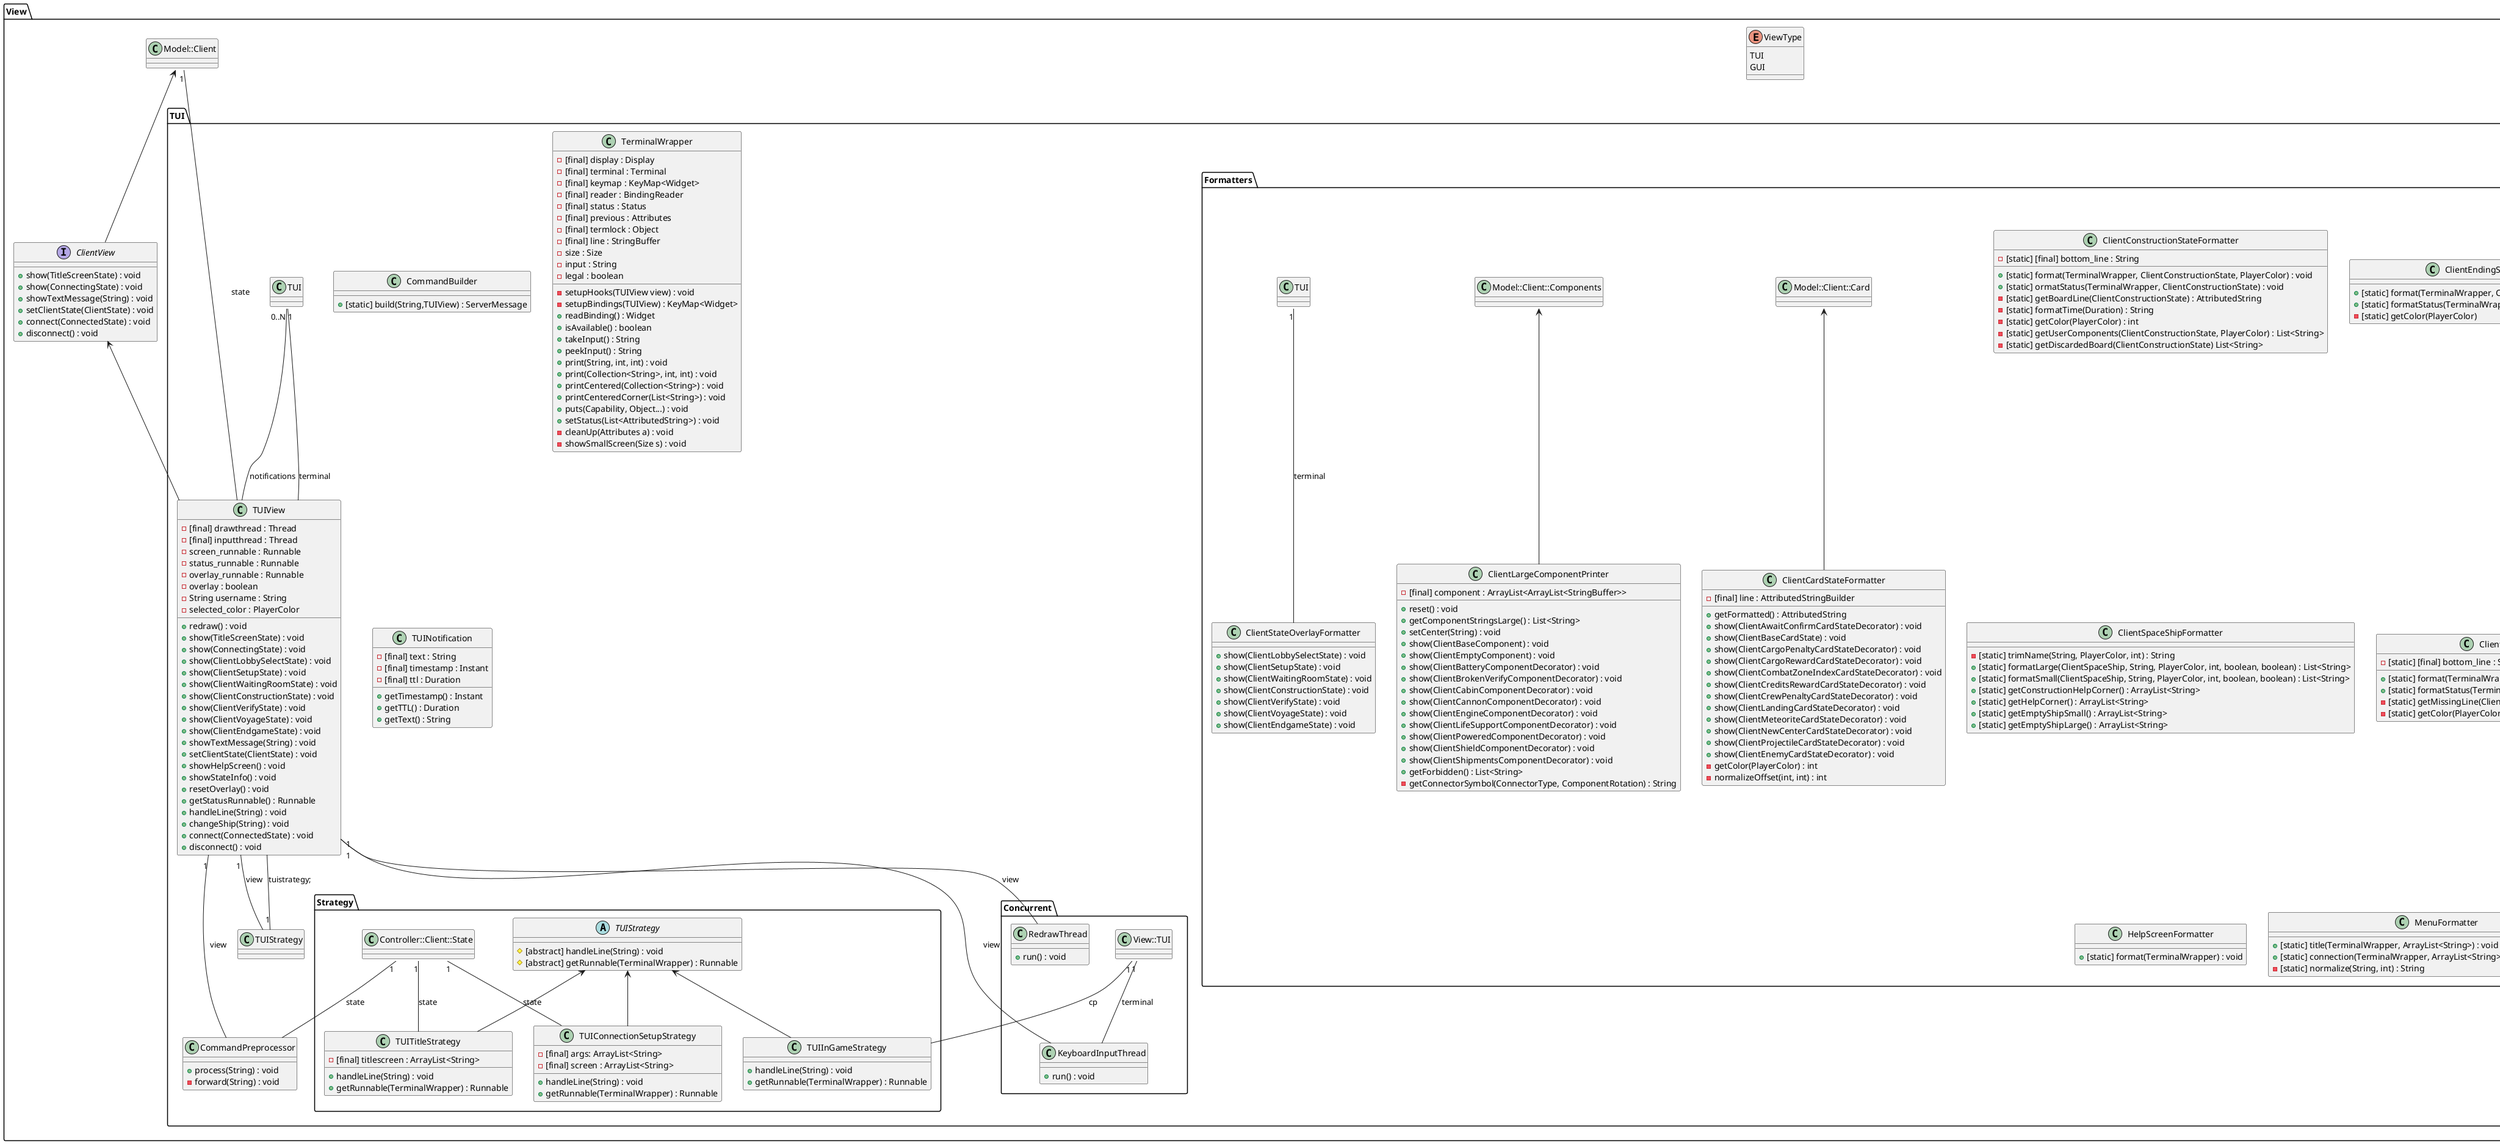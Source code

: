 @startuml view

package View {

    enum ViewType {
        TUI
        GUI
    }

    Model::Client::ClientStateVisitor <-- ClientView
    interface ClientView {
        {method} + show(TitleScreenState) : void
	    {method} + show(ConnectingState) : void
	    {method} + showTextMessage(String) : void
	    {method} + setClientState(ClientState) : void
	    {method} + connect(ConnectedState) : void
	    {method} + disconnect() : void
    }

    package TUI {

        ClientView <-- TUIView
        TUIStrategy "1" -- TUIView:tuistrategy;
        TUI::TUINotification "0..N" -- TUIView:notifications
        TUI::TerminalWrapper "1" -- TUIView:terminal
        Model::Client::ClientState "1" -- TUIView:state
        class TUIView {
	        {field} - [final] drawthread : Thread
            {field} - [final] inputthread : Thread
	        {field} - screen_runnable : Runnable
	        {field} - status_runnable : Runnable
            {field} - overlay_runnable : Runnable
	        {field} - overlay : boolean
            {field} - String username : String
            {field} - selected_color : PlayerColor
            {method} + redraw() : void
	        {method} + show(TitleScreenState) : void
	        {method} + show(ConnectingState) : void
	        {method} + show(ClientLobbySelectState) : void
	        {method} + show(ClientSetupState) : void
	        {method} + show(ClientWaitingRoomState) : void
	        {method} + show(ClientConstructionState) : void
	        {method} + show(ClientVerifyState) : void
	        {method} + show(ClientVoyageState) : void
	        {method} + show(ClientEndgameState) : void
	        {method} + showTextMessage(String) : void
	        {method} + setClientState(ClientState) : void
	        {method} + showHelpScreen() : void
	        {method} + showStateInfo() : void
	        {method} + resetOverlay() : void
	        {method} + getStatusRunnable() : Runnable
	        {method} + handleLine(String) : void
	        {method} + changeShip(String) : void
            {method} + connect(ConnectedState) : void
	        {method} + disconnect() : void
        }

        package Concurrent {
            
            View::TUI::TerminalWrapper "1" -- KeyboardInputThread:terminal
            TUIView "1" -- KeyboardInputThread:view
            class KeyboardInputThread {
                {method} + run() : void
            }

            TUIView "1" -- RedrawThread:view
            class RedrawThread {
                {method} + run() : void
            }

        }

        package Formatters {

            Model::Client::Card::ClientCardStateVisitor <-- ClientCardStateFormatter
            class ClientCardStateFormatter {
                {field} - [final] line : AttributedStringBuilder
                {method} + getFormatted() : AttributedString
                {method} + show(ClientAwaitConfirmCardStateDecorator) : void
                {method} + show(ClientBaseCardState) : void
                {method} + show(ClientCargoPenaltyCardStateDecorator) : void
                {method} + show(ClientCargoRewardCardStateDecorator) : void
                {method} + show(ClientCombatZoneIndexCardStateDecorator) : void
                {method} + show(ClientCreditsRewardCardStateDecorator) : void
                {method} + show(ClientCrewPenaltyCardStateDecorator) : void
                {method} + show(ClientLandingCardStateDecorator) : void
                {method} + show(ClientMeteoriteCardStateDecorator) : void
                {method} + show(ClientNewCenterCardStateDecorator) : void
                {method} + show(ClientProjectileCardStateDecorator) : void
	            {method} + show(ClientEnemyCardStateDecorator) : void
	            {method} - getColor(PlayerColor) : int
                {method} - normalizeOffset(int, int) : int
            }

            class ClientConstructionStateFormatter { 
                {field} - [static] [final] bottom_line : String
	            {method} + [static] format(TerminalWrapper, ClientConstructionState, PlayerColor) : void
            	{method} + [static] ormatStatus(TerminalWrapper, ClientConstructionState) : void
            	{method} - [static] getBoardLine(ClientConstructionState) : AttributedString 
	            {method} - [static] formatTime(Duration) : String 
	            {method} - [static] getColor(PlayerColor) : int 
	            {method} - [static] getUserComponents(ClientConstructionState, PlayerColor) : List<String> 
            	{method} - [static] getDiscardedBoard(ClientConstructionState) List<String> 
        	}

            class ClientEndingStateFormatter {
                {method} + [static] format(TerminalWrapper, ClientEndgameState) : void
                {method} + [static] formatStatus(TerminalWrapper, ClientEndgameState) : void
                {method} - [static] getColor(PlayerColor)
            }

            class ClientSmallComponentPrinter {
                {field} - character_component : String
                {method} + reset() : void
                {method} + getComponentStringSmall() : String
                {method} + show(ClientBaseComponent) : void
                {method} + show(ClientEmptyComponent) : void
                {method} + show(ClientBatteryComponentDecorator) : void
                {method} + show(ClientBrokenVerifyComponentDecorator) : void
                {method} + show(ClientCabinComponentDecorator) : void
                {method} + show(ClientCannonComponentDecorator) : void
                {method} + show(ClientEngineComponentDecorator) : void
                {method} + show(ClientLifeSupportComponentDecorator) : void
                {method} + show(ClientPoweredComponentDecorator) : void
                {method} + show(ClientShieldComponentDecorator) : void
                {method} + show(ClientShipmentsComponentDecorator) : void
            }

            Model::Client::Components::ClientComponentVisitor <-- ClientLargeComponentPrinter
            class ClientLargeComponentPrinter {
                {field} - [final] component : ArrayList<ArrayList<StringBuffer>>
                {method} + reset() : void
                {method} + getComponentStringsLarge() : List<String>
                {method} + setCenter(String) : void
                {method} + show(ClientBaseComponent) : void
                {method} + show(ClientEmptyComponent) : void
                {method} + show(ClientBatteryComponentDecorator) : void
                {method} + show(ClientBrokenVerifyComponentDecorator) : void
                {method} + show(ClientCabinComponentDecorator) : void
                {method} + show(ClientCannonComponentDecorator) : void 
                {method} + show(ClientEngineComponentDecorator) : void 
                {method} + show(ClientLifeSupportComponentDecorator) : void 
                {method} + show(ClientPoweredComponentDecorator) : void 
                {method} + show(ClientShieldComponentDecorator) : void 
                {method} + show(ClientShipmentsComponentDecorator) : void 
                {method} + getForbidden() : List<String>
                {method} - getConnectorSymbol(ConnectorType, ComponentRotation) : String
            }

            class ClientLobbyStatesFormatter {
                {field} - [static] [final] bottom_line : String
                {method} + [static] format(TerminalWrapper, ClientLobbySelectState) : void
                {method} + [static] formatStatus(TerminalWrapper, ClientLobbySelectState) : void
                {method} + [static] format(TerminalWrapper, ClientSetupState) : void
                {method} + [static] formatStatus(TerminalWrapper, ClientSetupState) : void
            }


            class ClientSpaceShipFormatter {
                {method} - [static] trimName(String, PlayerColor, int) : String
                {method} + [static] formatLarge(ClientSpaceShip, String, PlayerColor, int, boolean, boolean) : List<String> 
                {method} + [static] formatSmall(ClientSpaceShip, String, PlayerColor, int, boolean, boolean) : List<String> 
                {method} + [static] getConstructionHelpCorner() : ArrayList<String>
                {method} + [static] getHelpCorner() : ArrayList<String>
	            {method} + [static] getEmptyShipSmall() : ArrayList<String>
	            {method} + [static] getEmptyShipLarge() : ArrayList<String>
            }

            TUI::TerminalWrapper "1" -- ClientStateOverlayFormatter:terminal
            class ClientStateOverlayFormatter {
                {method} + show(ClientLobbySelectState) : void
                {method} + show(ClientSetupState) : void
                {method} + show(ClientWaitingRoomState) : void
                {method} + show(ClientConstructionState) : void
                {method} + show(ClientVerifyState) : void
                {method} + show(ClientVoyageState) : void 
                {method} + show(ClientEndgameState) : void
            }

            class ClientVerifyStateFormatter {
                {field} - [static] [final] bottom_line : String
                {method} + [static] format(TerminalWrapper, ClientVerifyState, PlayerColor) : void
                {method} + [static] formatStatus(TerminalWrapper, ClientVerifyState) : void
                {method} - [static] getMissingLine(ClientVerifyState) : AttributedString
                {method} - [static] getColor(PlayerColor) : int
            }

            class ClientVoyageStateFormatter {
                {field} - [static] [final] bottom_line : String
	            {method} + [static] format(TerminalWrapper, ClientVoyageState, PlayerColor) : void
	            {method} + [static] formatStatus(TerminalWrapper, ClientVoyageState) : void
	            {method} - [static] printPlanche(ClientVoyageState, PlayerColor) : List<String>
	            {method} - [static] getColorEmoji(PlayerColor) : String
            }

            class ClientWaitingStateFormatter {
                {field} - [static] [final] bottom_line : String
	            {method} + [static] format(TerminalWrapper, ClientWaitingRoomState) : void
	            {method} + [static] formatStatus(TerminalWrapper, ClientWaitingRoomState) : void
            }

            class HelpScreenFormatter {
                {method} + [static] format(TerminalWrapper) : void
            }

            class MenuFormatter {
                {method} + [static] title(TerminalWrapper, ArrayList<String>) : void
                {method} + [static] connection(TerminalWrapper, ArrayList<String>, ArrayList<String>) : void
                {method} - [static] normalize(String, int) : String
            }

            class TextMessageFormatter {
                {method} + [static] format(TerminalWrapper, ArrayList<TUINotification>) : void
                {method} + [static] format(String) : ArrayList<String>
	            {method} - [static] trimExpired(ArrayList<TUINotification>) : boolean
            }

        }

        package Strategy {

            TUIView "1" -- TUIStrategy:view
            abstract TUIStrategy {
                {method} # [abstract] handleLine(String) : void
                {method} # [abstract] getRunnable(TerminalWrapper) : Runnable
            }

            TUIStrategy <-- TUITitleStrategy
            Controller::Client::State::TitleScreenState "1" -- TUITitleStrategy:state
            class TUITitleStrategy {
                {field} - [final] titlescreen : ArrayList<String>
                {method} + handleLine(String) : void
                {method} + getRunnable(TerminalWrapper) : Runnable
            }

            TUIStrategy <-- TUIConnectionSetupStrategy
            Controller::Client::State::ConnectingState "1" -- TUIConnectionSetupStrategy:state
            class TUIConnectionSetupStrategy {
                {field} - [final] args: ArrayList<String>
                {field} - [final] screen : ArrayList<String> 
                {method} + handleLine(String) : void
                {method} + getRunnable(TerminalWrapper) : Runnable
            }

            TUIStrategy <-- TUIInGameStrategy
            View::TUI::CommandPreprocessor "1" -- TUIInGameStrategy:cp
            class TUIInGameStrategy {
                {method} + handleLine(String) : void
                {method} + getRunnable(TerminalWrapper) : Runnable
            }

        }

        class CommandBuilder {
            {method} + [static] build(String,TUIView) : ServerMessage
        }

            
        TUIView "1" -- CommandPreprocessor:view
        Controller::Client::State::ConnectedState "1" -- CommandPreprocessor:state
        class CommandPreprocessor {
            {method} + process(String) : void
            {method} - forward(String) : void
        }

        class TerminalWrapper {
            {field} - [final] display : Display
            {field} - [final] terminal : Terminal
            {field} - [final] keymap : KeyMap<Widget>
            {field} - [final] reader : BindingReader
            {field} - [final] status : Status
            {field} - [final] previous : Attributes
            {field} - [final] termlock : Object
            {field} - [final] line : StringBuffer
            {field} - size : Size
            {field} - input : String
            {field} - legal : boolean
	        {method} - setupHooks(TUIView view) : void
	        {method} - setupBindings(TUIView) : KeyMap<Widget>
	        {method} + readBinding() : Widget
	        {method} + isAvailable() : boolean
	        {method} + takeInput() : String
	        {method} + peekInput() : String
	        {method} + print(String, int, int) : void
	        {method} + print(Collection<String>, int, int) : void
	        {method} + printCentered(Collection<String>) : void
	        {method} + printCenteredCorner(List<String>) : void
	        {method} + puts(Capability, Object...) : void
	        {method} + setStatus(List<AttributedString>) : void
	        {method} - cleanUp(Attributes a) : void
	        {method} - showSmallScreen(Size s) : void
        }

        class TUINotification {
            {field} - [final] text : String
            {field} - [final] timestamp : Instant
            {field} - [final] ttl : Duration
            {method} + getTimestamp() : Instant
            {method} + getTTL() : Duration
            {method} + getText() : String
        }

    }

}

@enduml